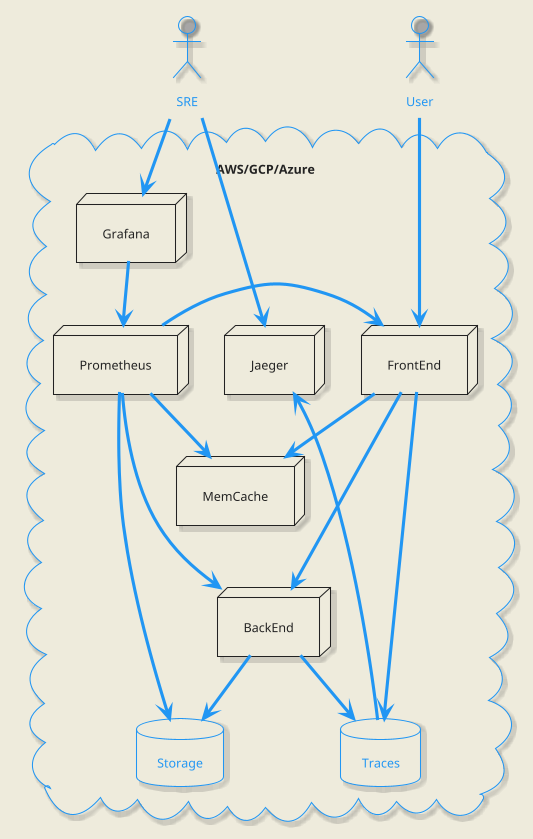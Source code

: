 @startuml System Architecture

!theme materia-outline
skinparam backgroundColor #EEEBDC

cloud "AWS/GCP/Azure" as CLOUD {
    node Grafana
    node Prometheus
    node Jaeger
    Grafana --> Prometheus
    node FrontEnd
    Prometheus -> FrontEnd
    node MemCache
    FrontEnd --> MemCache
    Prometheus -> MemCache
    node BackEnd
    FrontEnd ---> BackEnd
    Prometheus -> BackEnd
    database Storage
    Prometheus -> Storage
    BackEnd --> Storage
    database Traces
    BackEnd --> Traces
    FrontEnd ---> Traces
    Jaeger <---- Traces
}
actor User
User ---> FrontEnd
actor SRE
SRE --> Grafana
SRE --> Jaeger
@enduml